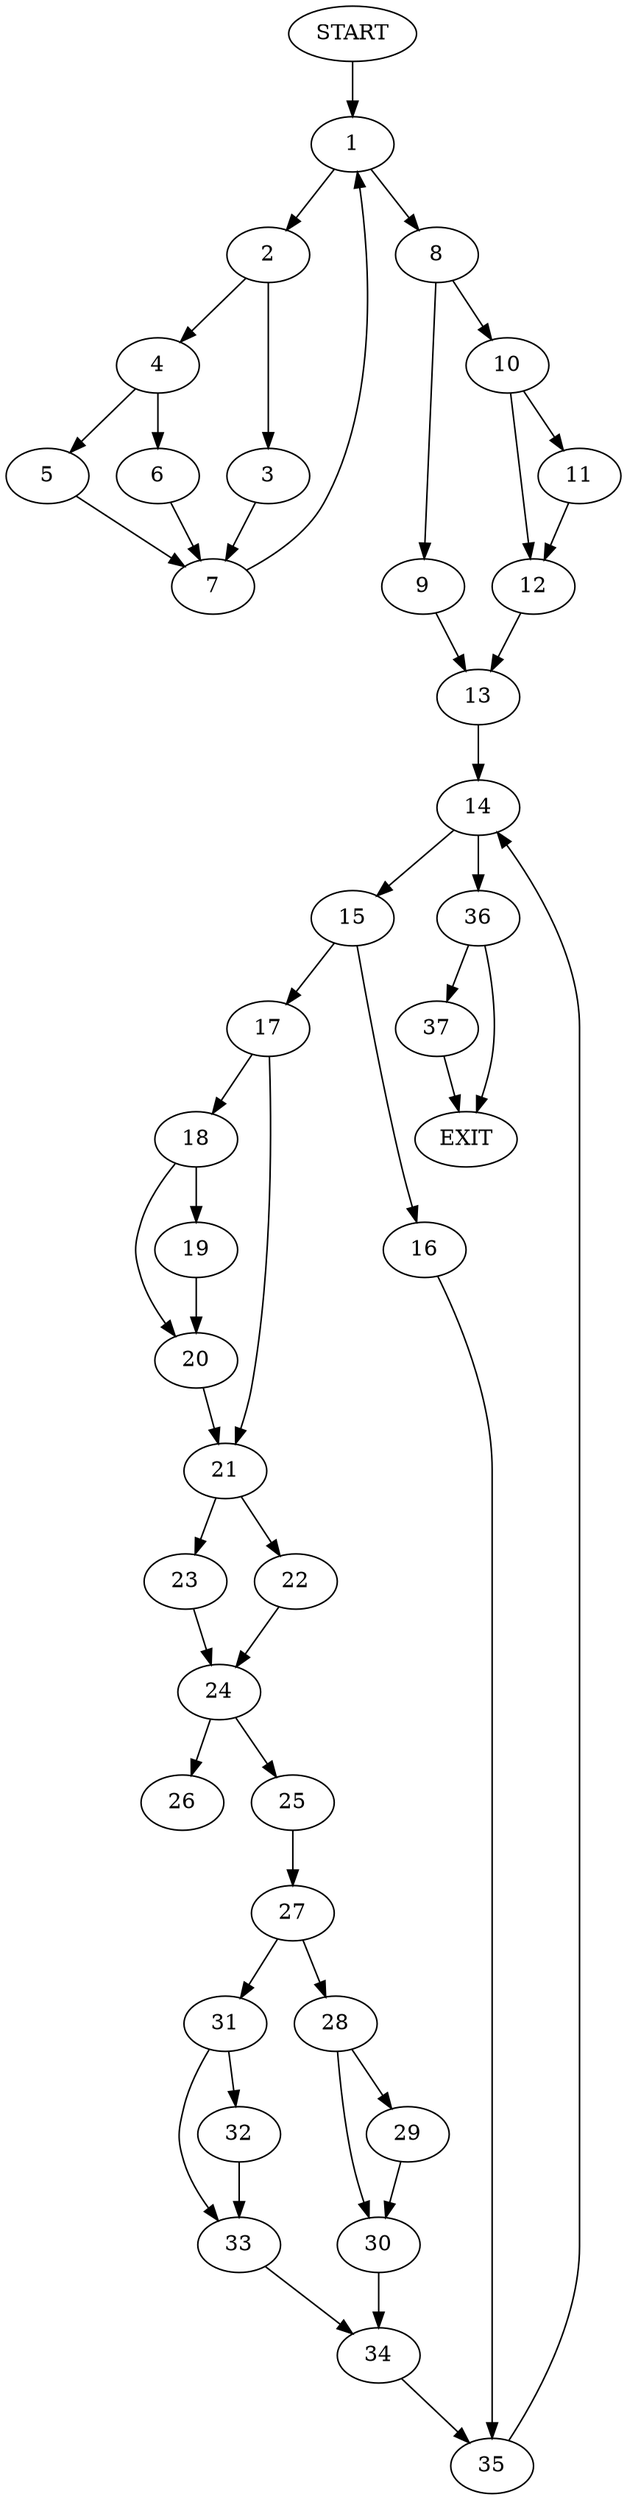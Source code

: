 digraph { 
0 [label="START"];
1;
2;
3;
4;
5;
6;
7;
8;
9;
10;
11;
12;
13;
14;
15;
16;
17;
18;
19;
20;
21;
22;
23;
24;
25;
26;
27;
28;
29;
30;
31;
32;
33;
34;
35;
36;
37;
38[label="EXIT"];
0 -> 1;
1 -> 2;
1 -> 8;
2 -> 3;
2 -> 4;
3 -> 7;
4 -> 5;
4 -> 6;
5 -> 7;
6 -> 7;
7 -> 1;
8 -> 9;
8 -> 10;
9 -> 13;
10 -> 12;
10 -> 11;
11 -> 12;
12 -> 13;
13 -> 14;
14 -> 15;
14 -> 36;
15 -> 16;
15 -> 17;
16 -> 35;
17 -> 18;
17 -> 21;
18 -> 20;
18 -> 19;
19 -> 20;
20 -> 21;
21 -> 22;
21 -> 23;
22 -> 24;
23 -> 24;
24 -> 25;
24 -> 26;
25 -> 27;
27 -> 28;
27 -> 31;
28 -> 29;
28 -> 30;
29 -> 30;
30 -> 34;
31 -> 32;
31 -> 33;
32 -> 33;
33 -> 34;
34 -> 35;
35 -> 14;
36 -> 38;
36 -> 37;
37 -> 38;
}